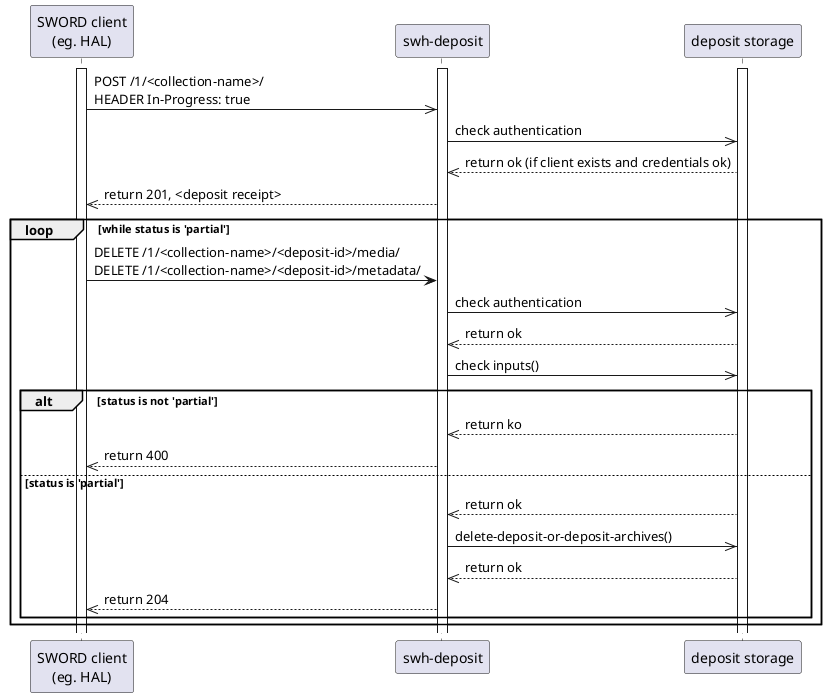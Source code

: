 @startuml
  participant CLIENT as "SWORD client\n(eg. HAL)"
  participant DEPOSIT as "swh-deposit"
  participant DEPOSIT_STORAGE as "deposit storage"

  activate CLIENT
  activate DEPOSIT
  activate DEPOSIT_STORAGE

  CLIENT ->> DEPOSIT: POST /1/<collection-name>/\nHEADER In-Progress: true

  DEPOSIT ->> DEPOSIT_STORAGE: check authentication
  DEPOSIT_STORAGE -->> DEPOSIT: return ok (if client exists and credentials ok)

  DEPOSIT -->> CLIENT: return 201, <deposit receipt>

  loop while status is 'partial'

    CLIENT -> DEPOSIT: DELETE /1/<collection-name>/<deposit-id>/media/\nDELETE /1/<collection-name>/<deposit-id>/metadata/

    DEPOSIT ->> DEPOSIT_STORAGE: check authentication
    DEPOSIT_STORAGE -->> DEPOSIT: return ok

    DEPOSIT ->> DEPOSIT_STORAGE: check inputs()

    alt status is not 'partial'
      DEPOSIT_STORAGE -->> DEPOSIT: return ko
      DEPOSIT -->> CLIENT: return 400
    else status is 'partial'
      DEPOSIT_STORAGE -->> DEPOSIT: return ok
      DEPOSIT ->> DEPOSIT_STORAGE: delete-deposit-or-deposit-archives()
      DEPOSIT_STORAGE -->> DEPOSIT: return ok
      DEPOSIT -->> CLIENT: return 204
    end

  end
@enduml

